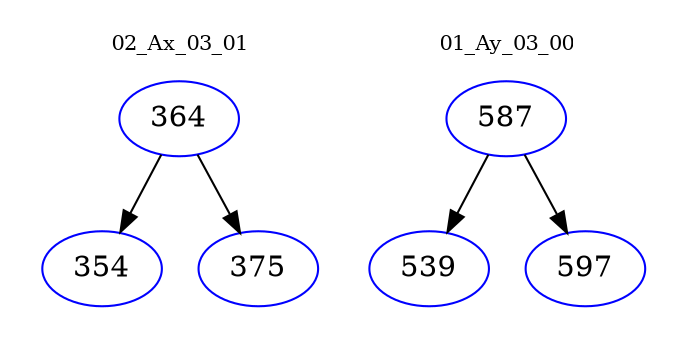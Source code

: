 digraph{
subgraph cluster_0 {
color = white
label = "02_Ax_03_01";
fontsize=10;
T0_364 [label="364", color="blue"]
T0_364 -> T0_354 [color="black"]
T0_354 [label="354", color="blue"]
T0_364 -> T0_375 [color="black"]
T0_375 [label="375", color="blue"]
}
subgraph cluster_1 {
color = white
label = "01_Ay_03_00";
fontsize=10;
T1_587 [label="587", color="blue"]
T1_587 -> T1_539 [color="black"]
T1_539 [label="539", color="blue"]
T1_587 -> T1_597 [color="black"]
T1_597 [label="597", color="blue"]
}
}
